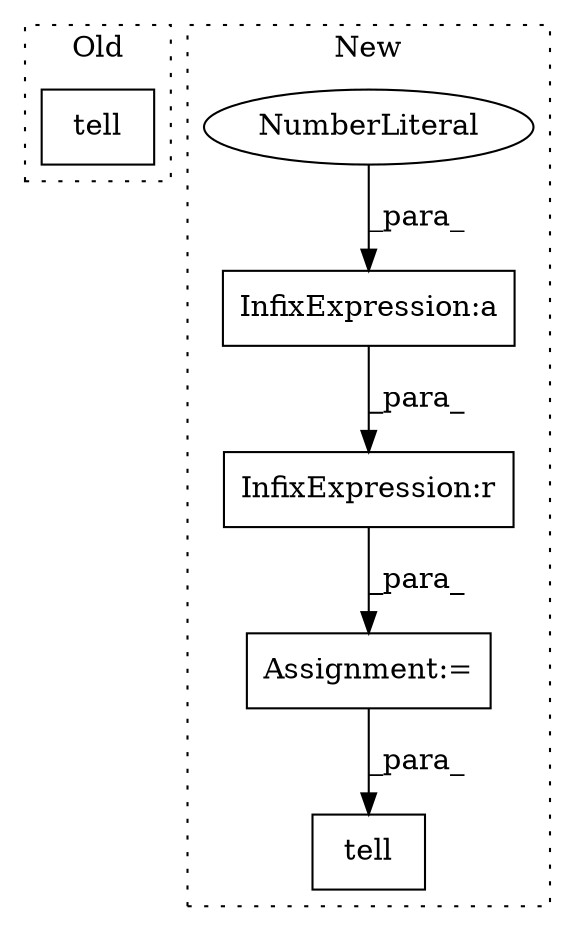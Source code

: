 digraph G {
subgraph cluster0 {
1 [label="tell" a="32" s="1775,1783" l="5,1" shape="box"];
label = "Old";
style="dotted";
}
subgraph cluster1 {
2 [label="tell" a="32" s="1854,1872" l="5,1" shape="box"];
3 [label="InfixExpression:a" a="27" s="1800" l="3" shape="box"];
4 [label="NumberLiteral" a="34" s="1803" l="1" shape="ellipse"];
5 [label="InfixExpression:r" a="27" s="1788" l="4" shape="box"];
6 [label="Assignment:=" a="7" s="1785" l="1" shape="box"];
label = "New";
style="dotted";
}
3 -> 5 [label="_para_"];
4 -> 3 [label="_para_"];
5 -> 6 [label="_para_"];
6 -> 2 [label="_para_"];
}